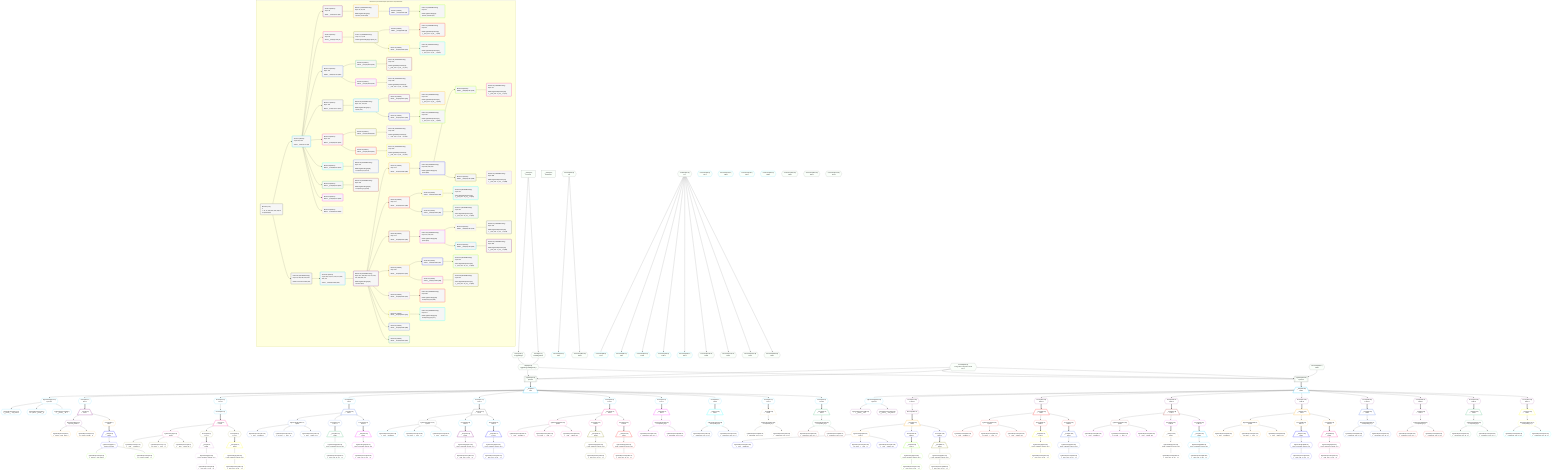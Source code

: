 %%{init: {'themeVariables': { 'fontSize': '12px'}}}%%
graph TD
    classDef path fill:#eee,stroke:#000,color:#000
    classDef plan fill:#fff,stroke-width:1px,color:#000
    classDef itemplan fill:#fff,stroke-width:2px,color:#000
    classDef unbatchedplan fill:#dff,stroke-width:1px,color:#000
    classDef sideeffectplan fill:#fcc,stroke-width:2px,color:#000
    classDef bucket fill:#f6f6f6,color:#000,stroke-width:2px,text-align:left


    %% plan dependencies
    PgSelect10[["PgSelect[10∈0]<br />ᐸpersonᐳ"]]:::plan
    Object13{{"Object[13∈0]<br />ᐸ{pgSettings,withPgClient}ᐳ"}}:::plan
    Constant646{{"Constant[646∈0]<br />ᐸ'Large bet on myself in round one.'ᐳ"}}:::plan
    Object13 & Constant646 & Constant646 --> PgSelect10
    Access11{{"Access[11∈0]<br />ᐸ2.pgSettingsᐳ"}}:::plan
    Access12{{"Access[12∈0]<br />ᐸ2.withPgClientᐳ"}}:::plan
    Access11 & Access12 --> Object13
    __Value2["__Value[2∈0]<br />ᐸcontextᐳ"]:::plan
    __Value2 --> Access11
    __Value2 --> Access12
    __Value4["__Value[4∈0]<br />ᐸrootValueᐳ"]:::plan
    Connection334{{"Connection[334∈0]<br />ᐸ330ᐳ"}}:::plan
    Constant642{{"Constant[642∈0]<br />ᐸ1ᐳ"}}:::plan
    Constant643{{"Constant[643∈0]<br />ᐸ2ᐳ"}}:::plan
    __Item14[/"__Item[14∈1]<br />ᐸ10ᐳ"\]:::itemplan
    PgSelect10 ==> __Item14
    PgSelectSingle15{{"PgSelectSingle[15∈1]<br />ᐸpersonᐳ"}}:::plan
    __Item14 --> PgSelectSingle15
    PgClassExpression16{{"PgClassExpression[16∈1]<br />ᐸ__person__...full_name”ᐳ"}}:::plan
    PgSelectSingle15 --> PgClassExpression16
    PgClassExpression18{{"PgClassExpression[18∈1]<br />ᐸ”c”.”perso..._person__)ᐳ"}}:::plan
    PgSelectSingle15 --> PgClassExpression18
    Connection48{{"Connection[48∈1]<br />ᐸ44ᐳ"}}:::plan
    Constant642 --> Connection48
    PgClassExpression55{{"PgClassExpression[55∈1]<br />ᐸ__person__.”id”ᐳ"}}:::plan
    PgSelectSingle15 --> PgClassExpression55
    Connection69{{"Connection[69∈1]<br />ᐸ65ᐳ"}}:::plan
    Constant643 --> Connection69
    Connection89{{"Connection[89∈1]<br />ᐸ85ᐳ"}}:::plan
    Constant642 --> Connection89
    Connection133{{"Connection[133∈1]<br />ᐸ129ᐳ"}}:::plan
    Constant642 --> Connection133
    Connection190{{"Connection[190∈1]<br />ᐸ186ᐳ"}}:::plan
    Constant642 --> Connection190
    Connection241{{"Connection[241∈1]<br />ᐸ237ᐳ"}}:::plan
    Constant642 --> Connection241
    Access607{{"Access[607∈1]<br />ᐸ14.1ᐳ"}}:::plan
    __Item14 --> Access607
    Access610{{"Access[610∈1]<br />ᐸ14.3ᐳ"}}:::plan
    __Item14 --> Access610
    Reverse611{{"Reverse[611∈1]"}}:::plan
    Access610 --> Reverse611
    Access614{{"Access[614∈1]<br />ᐸ14.4ᐳ"}}:::plan
    __Item14 --> Access614
    Access617{{"Access[617∈1]<br />ᐸ14.5ᐳ"}}:::plan
    __Item14 --> Access617
    Access620{{"Access[620∈1]<br />ᐸ14.6ᐳ"}}:::plan
    __Item14 --> Access620
    Access621{{"Access[621∈1]<br />ᐸ14.7ᐳ"}}:::plan
    __Item14 --> Access621
    Access622{{"Access[622∈1]<br />ᐸ14.8ᐳ"}}:::plan
    __Item14 --> Access622
    Access623{{"Access[623∈1]<br />ᐸ14.9ᐳ"}}:::plan
    __Item14 --> Access623
    Access624{{"Access[624∈1]<br />ᐸ14.10ᐳ"}}:::plan
    __Item14 --> Access624
    Connection30{{"Connection[30∈1]<br />ᐸ26ᐳ"}}:::plan
    Connection170{{"Connection[170∈1]<br />ᐸ166ᐳ"}}:::plan
    Connection271{{"Connection[271∈1]<br />ᐸ267ᐳ"}}:::plan
    Connection290{{"Connection[290∈1]<br />ᐸ286ᐳ"}}:::plan
    __Item32[/"__Item[32∈2]<br />ᐸ607ᐳ"\]:::itemplan
    Access607 ==> __Item32
    PgSelectSingle33{{"PgSelectSingle[33∈2]<br />ᐸperson_friendsᐳ"}}:::plan
    __Item32 --> PgSelectSingle33
    PgClassExpression34{{"PgClassExpression[34∈3]<br />ᐸ__person_f...full_name”ᐳ"}}:::plan
    PgSelectSingle33 --> PgClassExpression34
    PgClassExpression36{{"PgClassExpression[36∈3]<br />ᐸ”c”.”perso...friends__)ᐳ"}}:::plan
    PgSelectSingle33 --> PgClassExpression36
    Access606{{"Access[606∈3]<br />ᐸ32.1ᐳ"}}:::plan
    __Item32 --> Access606
    __Item50[/"__Item[50∈4]<br />ᐸ606ᐳ"\]:::itemplan
    Access606 ==> __Item50
    PgSelectSingle51{{"PgSelectSingle[51∈4]<br />ᐸperson_friendsᐳ"}}:::plan
    __Item50 --> PgSelectSingle51
    PgClassExpression52{{"PgClassExpression[52∈5]<br />ᐸ__person_f...full_name”ᐳ"}}:::plan
    PgSelectSingle51 --> PgClassExpression52
    PgClassExpression54{{"PgClassExpression[54∈5]<br />ᐸ”c”.”perso...friends__)ᐳ"}}:::plan
    PgSelectSingle51 --> PgClassExpression54
    __Item71[/"__Item[71∈6]<br />ᐸ611ᐳ"\]:::itemplan
    Reverse611 ==> __Item71
    PgSelectSingle72{{"PgSelectSingle[72∈6]<br />ᐸpostᐳ"}}:::plan
    __Item71 --> PgSelectSingle72
    PgClassExpression73{{"PgClassExpression[73∈7]<br />ᐸ__post__.”headline”ᐳ"}}:::plan
    PgSelectSingle72 --> PgClassExpression73
    PgClassExpression77{{"PgClassExpression[77∈7]<br />ᐸ”a”.”post_...(__post__)ᐳ"}}:::plan
    PgSelectSingle72 --> PgClassExpression77
    PgClassExpression78{{"PgClassExpression[78∈7]<br />ᐸ__post__.”author_id”ᐳ"}}:::plan
    PgSelectSingle72 --> PgClassExpression78
    Access608{{"Access[608∈7]<br />ᐸ71.1ᐳ"}}:::plan
    __Item71 --> Access608
    Access609{{"Access[609∈7]<br />ᐸ71.2ᐳ"}}:::plan
    __Item71 --> Access609
    __Item91[/"__Item[91∈8]<br />ᐸ608ᐳ"\]:::itemplan
    Access608 ==> __Item91
    PgSelectSingle92{{"PgSelectSingle[92∈8]<br />ᐸpost_computed_interval_setᐳ"}}:::plan
    __Item91 --> PgSelectSingle92
    PgClassExpression93{{"PgClassExpression[93∈8]<br />ᐸ__post_com...al_set__.vᐳ"}}:::plan
    PgSelectSingle92 --> PgClassExpression93
    __Item102[/"__Item[102∈10]<br />ᐸ609ᐳ"\]:::itemplan
    Access609 ==> __Item102
    PgSelectSingle103{{"PgSelectSingle[103∈10]<br />ᐸpost_computed_interval_setᐳ"}}:::plan
    __Item102 --> PgSelectSingle103
    PgClassExpression104{{"PgClassExpression[104∈10]<br />ᐸ__post_com...al_set__.vᐳ"}}:::plan
    PgSelectSingle103 --> PgClassExpression104
    __Item115[/"__Item[115∈12]<br />ᐸ614ᐳ"\]:::itemplan
    Access614 ==> __Item115
    PgSelectSingle116{{"PgSelectSingle[116∈12]<br />ᐸpostᐳ"}}:::plan
    __Item115 --> PgSelectSingle116
    PgClassExpression117{{"PgClassExpression[117∈12]<br />ᐸ__post__.”headline”ᐳ"}}:::plan
    PgSelectSingle116 --> PgClassExpression117
    PgClassExpression121{{"PgClassExpression[121∈12]<br />ᐸ”a”.”post_...(__post__)ᐳ"}}:::plan
    PgSelectSingle116 --> PgClassExpression121
    PgClassExpression122{{"PgClassExpression[122∈12]<br />ᐸ__post__.”author_id”ᐳ"}}:::plan
    PgSelectSingle116 --> PgClassExpression122
    Access612{{"Access[612∈12]<br />ᐸ115.1ᐳ"}}:::plan
    __Item115 --> Access612
    Access613{{"Access[613∈12]<br />ᐸ115.2ᐳ"}}:::plan
    __Item115 --> Access613
    __Item135[/"__Item[135∈13]<br />ᐸ612ᐳ"\]:::itemplan
    Access612 ==> __Item135
    PgSelectSingle136{{"PgSelectSingle[136∈13]<br />ᐸpost_computed_interval_setᐳ"}}:::plan
    __Item135 --> PgSelectSingle136
    PgClassExpression137{{"PgClassExpression[137∈13]<br />ᐸ__post_com...al_set__.vᐳ"}}:::plan
    PgSelectSingle136 --> PgClassExpression137
    __Item146[/"__Item[146∈15]<br />ᐸ613ᐳ"\]:::itemplan
    Access613 ==> __Item146
    PgSelectSingle147{{"PgSelectSingle[147∈15]<br />ᐸpost_computed_interval_setᐳ"}}:::plan
    __Item146 --> PgSelectSingle147
    PgClassExpression148{{"PgClassExpression[148∈15]<br />ᐸ__post_com...al_set__.vᐳ"}}:::plan
    PgSelectSingle147 --> PgClassExpression148
    __Item172[/"__Item[172∈17]<br />ᐸ617ᐳ"\]:::itemplan
    Access617 ==> __Item172
    PgSelectSingle173{{"PgSelectSingle[173∈17]<br />ᐸpostᐳ"}}:::plan
    __Item172 --> PgSelectSingle173
    PgClassExpression174{{"PgClassExpression[174∈18]<br />ᐸ__post__.”headline”ᐳ"}}:::plan
    PgSelectSingle173 --> PgClassExpression174
    PgClassExpression178{{"PgClassExpression[178∈18]<br />ᐸ”a”.”post_...(__post__)ᐳ"}}:::plan
    PgSelectSingle173 --> PgClassExpression178
    PgClassExpression179{{"PgClassExpression[179∈18]<br />ᐸ__post__.”author_id”ᐳ"}}:::plan
    PgSelectSingle173 --> PgClassExpression179
    Access615{{"Access[615∈18]<br />ᐸ172.1ᐳ"}}:::plan
    __Item172 --> Access615
    Access616{{"Access[616∈18]<br />ᐸ172.2ᐳ"}}:::plan
    __Item172 --> Access616
    __Item192[/"__Item[192∈19]<br />ᐸ615ᐳ"\]:::itemplan
    Access615 ==> __Item192
    PgSelectSingle193{{"PgSelectSingle[193∈19]<br />ᐸpost_computed_interval_setᐳ"}}:::plan
    __Item192 --> PgSelectSingle193
    PgClassExpression194{{"PgClassExpression[194∈19]<br />ᐸ__post_com...al_set__.vᐳ"}}:::plan
    PgSelectSingle193 --> PgClassExpression194
    __Item203[/"__Item[203∈21]<br />ᐸ616ᐳ"\]:::itemplan
    Access616 ==> __Item203
    PgSelectSingle204{{"PgSelectSingle[204∈21]<br />ᐸpost_computed_interval_setᐳ"}}:::plan
    __Item203 --> PgSelectSingle204
    PgClassExpression205{{"PgClassExpression[205∈21]<br />ᐸ__post_com...al_set__.vᐳ"}}:::plan
    PgSelectSingle204 --> PgClassExpression205
    __Item223[/"__Item[223∈23]<br />ᐸ620ᐳ"\]:::itemplan
    Access620 ==> __Item223
    PgSelectSingle224{{"PgSelectSingle[224∈23]<br />ᐸpostᐳ"}}:::plan
    __Item223 --> PgSelectSingle224
    PgClassExpression225{{"PgClassExpression[225∈23]<br />ᐸ__post__.”headline”ᐳ"}}:::plan
    PgSelectSingle224 --> PgClassExpression225
    PgClassExpression229{{"PgClassExpression[229∈23]<br />ᐸ”a”.”post_...(__post__)ᐳ"}}:::plan
    PgSelectSingle224 --> PgClassExpression229
    PgClassExpression230{{"PgClassExpression[230∈23]<br />ᐸ__post__.”author_id”ᐳ"}}:::plan
    PgSelectSingle224 --> PgClassExpression230
    Access618{{"Access[618∈23]<br />ᐸ223.1ᐳ"}}:::plan
    __Item223 --> Access618
    Access619{{"Access[619∈23]<br />ᐸ223.2ᐳ"}}:::plan
    __Item223 --> Access619
    __Item243[/"__Item[243∈24]<br />ᐸ618ᐳ"\]:::itemplan
    Access618 ==> __Item243
    PgSelectSingle244{{"PgSelectSingle[244∈24]<br />ᐸpost_computed_interval_setᐳ"}}:::plan
    __Item243 --> PgSelectSingle244
    PgClassExpression245{{"PgClassExpression[245∈24]<br />ᐸ__post_com...al_set__.vᐳ"}}:::plan
    PgSelectSingle244 --> PgClassExpression245
    __Item254[/"__Item[254∈26]<br />ᐸ619ᐳ"\]:::itemplan
    Access619 ==> __Item254
    PgSelectSingle255{{"PgSelectSingle[255∈26]<br />ᐸpost_computed_interval_setᐳ"}}:::plan
    __Item254 --> PgSelectSingle255
    PgClassExpression256{{"PgClassExpression[256∈26]<br />ᐸ__post_com...al_set__.vᐳ"}}:::plan
    PgSelectSingle255 --> PgClassExpression256
    __Item273[/"__Item[273∈28]<br />ᐸ622ᐳ"\]:::itemplan
    Access622 ==> __Item273
    PgSelectSingle274{{"PgSelectSingle[274∈28]<br />ᐸcompound_keyᐳ"}}:::plan
    __Item273 --> PgSelectSingle274
    PgClassExpression275{{"PgClassExpression[275∈29]<br />ᐸ__compound...rson_id_1”ᐳ"}}:::plan
    PgSelectSingle274 --> PgClassExpression275
    PgClassExpression276{{"PgClassExpression[276∈29]<br />ᐸ__compound...rson_id_2”ᐳ"}}:::plan
    PgSelectSingle274 --> PgClassExpression276
    __Item292[/"__Item[292∈30]<br />ᐸ624ᐳ"\]:::itemplan
    Access624 ==> __Item292
    PgSelectSingle293{{"PgSelectSingle[293∈30]<br />ᐸcompound_keyᐳ"}}:::plan
    __Item292 --> PgSelectSingle293
    PgClassExpression294{{"PgClassExpression[294∈31]<br />ᐸ__compound...rson_id_1”ᐳ"}}:::plan
    PgSelectSingle293 --> PgClassExpression294
    PgClassExpression295{{"PgClassExpression[295∈31]<br />ᐸ__compound...rson_id_2”ᐳ"}}:::plan
    PgSelectSingle293 --> PgClassExpression295
    __Item305[/"__Item[305∈32]<br />ᐸ621ᐳ"\]:::itemplan
    Access621 ==> __Item305
    PgSelectSingle306{{"PgSelectSingle[306∈32]<br />ᐸcompound_keyᐳ"}}:::plan
    __Item305 --> PgSelectSingle306
    PgClassExpression307{{"PgClassExpression[307∈32]<br />ᐸ__compound...rson_id_1”ᐳ"}}:::plan
    PgSelectSingle306 --> PgClassExpression307
    PgClassExpression308{{"PgClassExpression[308∈32]<br />ᐸ__compound...rson_id_2”ᐳ"}}:::plan
    PgSelectSingle306 --> PgClassExpression308
    __Item318[/"__Item[318∈33]<br />ᐸ623ᐳ"\]:::itemplan
    Access623 ==> __Item318
    PgSelectSingle319{{"PgSelectSingle[319∈33]<br />ᐸcompound_keyᐳ"}}:::plan
    __Item318 --> PgSelectSingle319
    PgClassExpression320{{"PgClassExpression[320∈33]<br />ᐸ__compound...rson_id_1”ᐳ"}}:::plan
    PgSelectSingle319 --> PgClassExpression320
    PgClassExpression321{{"PgClassExpression[321∈33]<br />ᐸ__compound...rson_id_2”ᐳ"}}:::plan
    PgSelectSingle319 --> PgClassExpression321
    PgSelect335[["PgSelect[335∈34]<br />ᐸpersonᐳ"]]:::plan
    Object13 & Connection334 & Constant646 & Constant646 --> PgSelect335
    Connection353{{"Connection[353∈34]<br />ᐸ349ᐳ"}}:::plan
    Constant643 --> Connection353
    Connection373{{"Connection[373∈34]<br />ᐸ369ᐳ"}}:::plan
    Constant642 --> Connection373
    Connection417{{"Connection[417∈34]<br />ᐸ413ᐳ"}}:::plan
    Constant642 --> Connection417
    Connection474{{"Connection[474∈34]<br />ᐸ470ᐳ"}}:::plan
    Constant642 --> Connection474
    Connection525{{"Connection[525∈34]<br />ᐸ521ᐳ"}}:::plan
    Constant642 --> Connection525
    Connection454{{"Connection[454∈34]<br />ᐸ450ᐳ"}}:::plan
    Connection555{{"Connection[555∈34]<br />ᐸ551ᐳ"}}:::plan
    Connection574{{"Connection[574∈34]<br />ᐸ570ᐳ"}}:::plan
    __Item336[/"__Item[336∈35]<br />ᐸ335ᐳ"\]:::itemplan
    PgSelect335 ==> __Item336
    PgSelectSingle337{{"PgSelectSingle[337∈35]<br />ᐸpersonᐳ"}}:::plan
    __Item336 --> PgSelectSingle337
    PgClassExpression338{{"PgClassExpression[338∈36]<br />ᐸ__person__.”id”ᐳ"}}:::plan
    PgSelectSingle337 --> PgClassExpression338
    PgClassExpression339{{"PgClassExpression[339∈36]<br />ᐸ__person__...full_name”ᐳ"}}:::plan
    PgSelectSingle337 --> PgClassExpression339
    Access627{{"Access[627∈36]<br />ᐸ336.0ᐳ"}}:::plan
    __Item336 --> Access627
    Reverse628{{"Reverse[628∈36]"}}:::plan
    Access627 --> Reverse628
    Access631{{"Access[631∈36]<br />ᐸ336.1ᐳ"}}:::plan
    __Item336 --> Access631
    Access634{{"Access[634∈36]<br />ᐸ336.2ᐳ"}}:::plan
    __Item336 --> Access634
    Access637{{"Access[637∈36]<br />ᐸ336.3ᐳ"}}:::plan
    __Item336 --> Access637
    Access638{{"Access[638∈36]<br />ᐸ336.4ᐳ"}}:::plan
    __Item336 --> Access638
    Access639{{"Access[639∈36]<br />ᐸ336.5ᐳ"}}:::plan
    __Item336 --> Access639
    Access640{{"Access[640∈36]<br />ᐸ336.6ᐳ"}}:::plan
    __Item336 --> Access640
    Access641{{"Access[641∈36]<br />ᐸ336.7ᐳ"}}:::plan
    __Item336 --> Access641
    __Item355[/"__Item[355∈37]<br />ᐸ628ᐳ"\]:::itemplan
    Reverse628 ==> __Item355
    PgSelectSingle356{{"PgSelectSingle[356∈37]<br />ᐸpostᐳ"}}:::plan
    __Item355 --> PgSelectSingle356
    PgClassExpression357{{"PgClassExpression[357∈38]<br />ᐸ__post__.”headline”ᐳ"}}:::plan
    PgSelectSingle356 --> PgClassExpression357
    PgClassExpression361{{"PgClassExpression[361∈38]<br />ᐸ”a”.”post_...(__post__)ᐳ"}}:::plan
    PgSelectSingle356 --> PgClassExpression361
    PgClassExpression362{{"PgClassExpression[362∈38]<br />ᐸ__post__.”author_id”ᐳ"}}:::plan
    PgSelectSingle356 --> PgClassExpression362
    Access625{{"Access[625∈38]<br />ᐸ355.1ᐳ"}}:::plan
    __Item355 --> Access625
    Access626{{"Access[626∈38]<br />ᐸ355.2ᐳ"}}:::plan
    __Item355 --> Access626
    __Item375[/"__Item[375∈39]<br />ᐸ625ᐳ"\]:::itemplan
    Access625 ==> __Item375
    PgSelectSingle376{{"PgSelectSingle[376∈39]<br />ᐸpost_computed_interval_setᐳ"}}:::plan
    __Item375 --> PgSelectSingle376
    PgClassExpression377{{"PgClassExpression[377∈39]<br />ᐸ__post_com...al_set__.vᐳ"}}:::plan
    PgSelectSingle376 --> PgClassExpression377
    __Item386[/"__Item[386∈41]<br />ᐸ626ᐳ"\]:::itemplan
    Access626 ==> __Item386
    PgSelectSingle387{{"PgSelectSingle[387∈41]<br />ᐸpost_computed_interval_setᐳ"}}:::plan
    __Item386 --> PgSelectSingle387
    PgClassExpression388{{"PgClassExpression[388∈41]<br />ᐸ__post_com...al_set__.vᐳ"}}:::plan
    PgSelectSingle387 --> PgClassExpression388
    __Item399[/"__Item[399∈43]<br />ᐸ631ᐳ"\]:::itemplan
    Access631 ==> __Item399
    PgSelectSingle400{{"PgSelectSingle[400∈43]<br />ᐸpostᐳ"}}:::plan
    __Item399 --> PgSelectSingle400
    PgClassExpression401{{"PgClassExpression[401∈43]<br />ᐸ__post__.”headline”ᐳ"}}:::plan
    PgSelectSingle400 --> PgClassExpression401
    PgClassExpression405{{"PgClassExpression[405∈43]<br />ᐸ”a”.”post_...(__post__)ᐳ"}}:::plan
    PgSelectSingle400 --> PgClassExpression405
    PgClassExpression406{{"PgClassExpression[406∈43]<br />ᐸ__post__.”author_id”ᐳ"}}:::plan
    PgSelectSingle400 --> PgClassExpression406
    Access629{{"Access[629∈43]<br />ᐸ399.1ᐳ"}}:::plan
    __Item399 --> Access629
    Access630{{"Access[630∈43]<br />ᐸ399.2ᐳ"}}:::plan
    __Item399 --> Access630
    __Item419[/"__Item[419∈44]<br />ᐸ629ᐳ"\]:::itemplan
    Access629 ==> __Item419
    PgSelectSingle420{{"PgSelectSingle[420∈44]<br />ᐸpost_computed_interval_setᐳ"}}:::plan
    __Item419 --> PgSelectSingle420
    PgClassExpression421{{"PgClassExpression[421∈44]<br />ᐸ__post_com...al_set__.vᐳ"}}:::plan
    PgSelectSingle420 --> PgClassExpression421
    __Item430[/"__Item[430∈46]<br />ᐸ630ᐳ"\]:::itemplan
    Access630 ==> __Item430
    PgSelectSingle431{{"PgSelectSingle[431∈46]<br />ᐸpost_computed_interval_setᐳ"}}:::plan
    __Item430 --> PgSelectSingle431
    PgClassExpression432{{"PgClassExpression[432∈46]<br />ᐸ__post_com...al_set__.vᐳ"}}:::plan
    PgSelectSingle431 --> PgClassExpression432
    __Item456[/"__Item[456∈48]<br />ᐸ634ᐳ"\]:::itemplan
    Access634 ==> __Item456
    PgSelectSingle457{{"PgSelectSingle[457∈48]<br />ᐸpostᐳ"}}:::plan
    __Item456 --> PgSelectSingle457
    PgClassExpression458{{"PgClassExpression[458∈49]<br />ᐸ__post__.”headline”ᐳ"}}:::plan
    PgSelectSingle457 --> PgClassExpression458
    PgClassExpression462{{"PgClassExpression[462∈49]<br />ᐸ”a”.”post_...(__post__)ᐳ"}}:::plan
    PgSelectSingle457 --> PgClassExpression462
    PgClassExpression463{{"PgClassExpression[463∈49]<br />ᐸ__post__.”author_id”ᐳ"}}:::plan
    PgSelectSingle457 --> PgClassExpression463
    Access632{{"Access[632∈49]<br />ᐸ456.1ᐳ"}}:::plan
    __Item456 --> Access632
    Access633{{"Access[633∈49]<br />ᐸ456.2ᐳ"}}:::plan
    __Item456 --> Access633
    __Item476[/"__Item[476∈50]<br />ᐸ632ᐳ"\]:::itemplan
    Access632 ==> __Item476
    PgSelectSingle477{{"PgSelectSingle[477∈50]<br />ᐸpost_computed_interval_setᐳ"}}:::plan
    __Item476 --> PgSelectSingle477
    PgClassExpression478{{"PgClassExpression[478∈50]<br />ᐸ__post_com...al_set__.vᐳ"}}:::plan
    PgSelectSingle477 --> PgClassExpression478
    __Item487[/"__Item[487∈52]<br />ᐸ633ᐳ"\]:::itemplan
    Access633 ==> __Item487
    PgSelectSingle488{{"PgSelectSingle[488∈52]<br />ᐸpost_computed_interval_setᐳ"}}:::plan
    __Item487 --> PgSelectSingle488
    PgClassExpression489{{"PgClassExpression[489∈52]<br />ᐸ__post_com...al_set__.vᐳ"}}:::plan
    PgSelectSingle488 --> PgClassExpression489
    __Item507[/"__Item[507∈54]<br />ᐸ637ᐳ"\]:::itemplan
    Access637 ==> __Item507
    PgSelectSingle508{{"PgSelectSingle[508∈54]<br />ᐸpostᐳ"}}:::plan
    __Item507 --> PgSelectSingle508
    PgClassExpression509{{"PgClassExpression[509∈54]<br />ᐸ__post__.”headline”ᐳ"}}:::plan
    PgSelectSingle508 --> PgClassExpression509
    PgClassExpression513{{"PgClassExpression[513∈54]<br />ᐸ”a”.”post_...(__post__)ᐳ"}}:::plan
    PgSelectSingle508 --> PgClassExpression513
    PgClassExpression514{{"PgClassExpression[514∈54]<br />ᐸ__post__.”author_id”ᐳ"}}:::plan
    PgSelectSingle508 --> PgClassExpression514
    Access635{{"Access[635∈54]<br />ᐸ507.1ᐳ"}}:::plan
    __Item507 --> Access635
    Access636{{"Access[636∈54]<br />ᐸ507.2ᐳ"}}:::plan
    __Item507 --> Access636
    __Item527[/"__Item[527∈55]<br />ᐸ635ᐳ"\]:::itemplan
    Access635 ==> __Item527
    PgSelectSingle528{{"PgSelectSingle[528∈55]<br />ᐸpost_computed_interval_setᐳ"}}:::plan
    __Item527 --> PgSelectSingle528
    PgClassExpression529{{"PgClassExpression[529∈55]<br />ᐸ__post_com...al_set__.vᐳ"}}:::plan
    PgSelectSingle528 --> PgClassExpression529
    __Item538[/"__Item[538∈57]<br />ᐸ636ᐳ"\]:::itemplan
    Access636 ==> __Item538
    PgSelectSingle539{{"PgSelectSingle[539∈57]<br />ᐸpost_computed_interval_setᐳ"}}:::plan
    __Item538 --> PgSelectSingle539
    PgClassExpression540{{"PgClassExpression[540∈57]<br />ᐸ__post_com...al_set__.vᐳ"}}:::plan
    PgSelectSingle539 --> PgClassExpression540
    __Item557[/"__Item[557∈59]<br />ᐸ639ᐳ"\]:::itemplan
    Access639 ==> __Item557
    PgSelectSingle558{{"PgSelectSingle[558∈59]<br />ᐸcompound_keyᐳ"}}:::plan
    __Item557 --> PgSelectSingle558
    PgClassExpression559{{"PgClassExpression[559∈60]<br />ᐸ__compound...rson_id_1”ᐳ"}}:::plan
    PgSelectSingle558 --> PgClassExpression559
    PgClassExpression560{{"PgClassExpression[560∈60]<br />ᐸ__compound...rson_id_2”ᐳ"}}:::plan
    PgSelectSingle558 --> PgClassExpression560
    __Item576[/"__Item[576∈61]<br />ᐸ641ᐳ"\]:::itemplan
    Access641 ==> __Item576
    PgSelectSingle577{{"PgSelectSingle[577∈61]<br />ᐸcompound_keyᐳ"}}:::plan
    __Item576 --> PgSelectSingle577
    PgClassExpression578{{"PgClassExpression[578∈62]<br />ᐸ__compound...rson_id_1”ᐳ"}}:::plan
    PgSelectSingle577 --> PgClassExpression578
    PgClassExpression579{{"PgClassExpression[579∈62]<br />ᐸ__compound...rson_id_2”ᐳ"}}:::plan
    PgSelectSingle577 --> PgClassExpression579
    __Item589[/"__Item[589∈63]<br />ᐸ638ᐳ"\]:::itemplan
    Access638 ==> __Item589
    PgSelectSingle590{{"PgSelectSingle[590∈63]<br />ᐸcompound_keyᐳ"}}:::plan
    __Item589 --> PgSelectSingle590
    PgClassExpression591{{"PgClassExpression[591∈63]<br />ᐸ__compound...rson_id_1”ᐳ"}}:::plan
    PgSelectSingle590 --> PgClassExpression591
    PgClassExpression592{{"PgClassExpression[592∈63]<br />ᐸ__compound...rson_id_2”ᐳ"}}:::plan
    PgSelectSingle590 --> PgClassExpression592
    __Item602[/"__Item[602∈64]<br />ᐸ640ᐳ"\]:::itemplan
    Access640 ==> __Item602
    PgSelectSingle603{{"PgSelectSingle[603∈64]<br />ᐸcompound_keyᐳ"}}:::plan
    __Item602 --> PgSelectSingle603
    PgClassExpression604{{"PgClassExpression[604∈64]<br />ᐸ__compound...rson_id_1”ᐳ"}}:::plan
    PgSelectSingle603 --> PgClassExpression604
    PgClassExpression605{{"PgClassExpression[605∈64]<br />ᐸ__compound...rson_id_2”ᐳ"}}:::plan
    PgSelectSingle603 --> PgClassExpression605

    %% define steps

    subgraph "Buckets for queries/v4/simple-procedure-computed-fields"
    Bucket0("Bucket 0 (root)<br />1: <br />ᐳ: 11, 12, 334, 642, 643, 646, 13<br />2: PgSelect[10]"):::bucket
    classDef bucket0 stroke:#696969
    class Bucket0,__Value2,__Value4,PgSelect10,Access11,Access12,Object13,Connection334,Constant642,Constant643,Constant646 bucket0
    Bucket1("Bucket 1 (listItem)<br />Deps: 642, 643<br /><br />ROOT __Item{1}ᐸ10ᐳ[14]"):::bucket
    classDef bucket1 stroke:#00bfff
    class Bucket1,__Item14,PgSelectSingle15,PgClassExpression16,PgClassExpression18,Connection30,Connection48,PgClassExpression55,Connection69,Connection89,Connection133,Connection170,Connection190,Connection241,Connection271,Connection290,Access607,Access610,Reverse611,Access614,Access617,Access620,Access621,Access622,Access623,Access624 bucket1
    Bucket2("Bucket 2 (listItem)<br />Deps: 48<br /><br />ROOT __Item{2}ᐸ607ᐳ[32]"):::bucket
    classDef bucket2 stroke:#7f007f
    class Bucket2,__Item32,PgSelectSingle33 bucket2
    Bucket3("Bucket 3 (nullableBoundary)<br />Deps: 33, 32, 48<br /><br />ROOT PgSelectSingle{2}ᐸperson_friendsᐳ[33]"):::bucket
    classDef bucket3 stroke:#ffa500
    class Bucket3,PgClassExpression34,PgClassExpression36,Access606 bucket3
    Bucket4("Bucket 4 (listItem)<br />ROOT __Item{4}ᐸ606ᐳ[50]"):::bucket
    classDef bucket4 stroke:#0000ff
    class Bucket4,__Item50,PgSelectSingle51 bucket4
    Bucket5("Bucket 5 (nullableBoundary)<br />Deps: 51<br /><br />ROOT PgSelectSingle{4}ᐸperson_friendsᐳ[51]"):::bucket
    classDef bucket5 stroke:#7fff00
    class Bucket5,PgClassExpression52,PgClassExpression54 bucket5
    Bucket6("Bucket 6 (listItem)<br />Deps: 89<br /><br />ROOT __Item{6}ᐸ611ᐳ[71]"):::bucket
    classDef bucket6 stroke:#ff1493
    class Bucket6,__Item71,PgSelectSingle72 bucket6
    Bucket7("Bucket 7 (nullableBoundary)<br />Deps: 72, 71, 89<br /><br />ROOT PgSelectSingle{6}ᐸpostᐳ[72]"):::bucket
    classDef bucket7 stroke:#808000
    class Bucket7,PgClassExpression73,PgClassExpression77,PgClassExpression78,Access608,Access609 bucket7
    Bucket8("Bucket 8 (listItem)<br />ROOT __Item{8}ᐸ608ᐳ[91]"):::bucket
    classDef bucket8 stroke:#dda0dd
    class Bucket8,__Item91,PgSelectSingle92,PgClassExpression93 bucket8
    Bucket9("Bucket 9 (nullableBoundary)<br />Deps: 93<br /><br />ROOT PgClassExpression{8}ᐸ__post_com...al_set__.vᐳ[93]"):::bucket
    classDef bucket9 stroke:#ff0000
    class Bucket9 bucket9
    Bucket10("Bucket 10 (listItem)<br />ROOT __Item{10}ᐸ609ᐳ[102]"):::bucket
    classDef bucket10 stroke:#ffff00
    class Bucket10,__Item102,PgSelectSingle103,PgClassExpression104 bucket10
    Bucket11("Bucket 11 (nullableBoundary)<br />Deps: 104<br /><br />ROOT PgClassExpression{10}ᐸ__post_com...al_set__.vᐳ[104]"):::bucket
    classDef bucket11 stroke:#00ffff
    class Bucket11 bucket11
    Bucket12("Bucket 12 (listItem)<br />Deps: 133<br /><br />ROOT __Item{12}ᐸ614ᐳ[115]"):::bucket
    classDef bucket12 stroke:#4169e1
    class Bucket12,__Item115,PgSelectSingle116,PgClassExpression117,PgClassExpression121,PgClassExpression122,Access612,Access613 bucket12
    Bucket13("Bucket 13 (listItem)<br />ROOT __Item{13}ᐸ612ᐳ[135]"):::bucket
    classDef bucket13 stroke:#3cb371
    class Bucket13,__Item135,PgSelectSingle136,PgClassExpression137 bucket13
    Bucket14("Bucket 14 (nullableBoundary)<br />Deps: 137<br /><br />ROOT PgClassExpression{13}ᐸ__post_com...al_set__.vᐳ[137]"):::bucket
    classDef bucket14 stroke:#a52a2a
    class Bucket14 bucket14
    Bucket15("Bucket 15 (listItem)<br />ROOT __Item{15}ᐸ613ᐳ[146]"):::bucket
    classDef bucket15 stroke:#ff00ff
    class Bucket15,__Item146,PgSelectSingle147,PgClassExpression148 bucket15
    Bucket16("Bucket 16 (nullableBoundary)<br />Deps: 148<br /><br />ROOT PgClassExpression{15}ᐸ__post_com...al_set__.vᐳ[148]"):::bucket
    classDef bucket16 stroke:#f5deb3
    class Bucket16 bucket16
    Bucket17("Bucket 17 (listItem)<br />Deps: 190<br /><br />ROOT __Item{17}ᐸ617ᐳ[172]"):::bucket
    classDef bucket17 stroke:#696969
    class Bucket17,__Item172,PgSelectSingle173 bucket17
    Bucket18("Bucket 18 (nullableBoundary)<br />Deps: 173, 172, 190<br /><br />ROOT PgSelectSingle{17}ᐸpostᐳ[173]"):::bucket
    classDef bucket18 stroke:#00bfff
    class Bucket18,PgClassExpression174,PgClassExpression178,PgClassExpression179,Access615,Access616 bucket18
    Bucket19("Bucket 19 (listItem)<br />ROOT __Item{19}ᐸ615ᐳ[192]"):::bucket
    classDef bucket19 stroke:#7f007f
    class Bucket19,__Item192,PgSelectSingle193,PgClassExpression194 bucket19
    Bucket20("Bucket 20 (nullableBoundary)<br />Deps: 194<br /><br />ROOT PgClassExpression{19}ᐸ__post_com...al_set__.vᐳ[194]"):::bucket
    classDef bucket20 stroke:#ffa500
    class Bucket20 bucket20
    Bucket21("Bucket 21 (listItem)<br />ROOT __Item{21}ᐸ616ᐳ[203]"):::bucket
    classDef bucket21 stroke:#0000ff
    class Bucket21,__Item203,PgSelectSingle204,PgClassExpression205 bucket21
    Bucket22("Bucket 22 (nullableBoundary)<br />Deps: 205<br /><br />ROOT PgClassExpression{21}ᐸ__post_com...al_set__.vᐳ[205]"):::bucket
    classDef bucket22 stroke:#7fff00
    class Bucket22 bucket22
    Bucket23("Bucket 23 (listItem)<br />Deps: 241<br /><br />ROOT __Item{23}ᐸ620ᐳ[223]"):::bucket
    classDef bucket23 stroke:#ff1493
    class Bucket23,__Item223,PgSelectSingle224,PgClassExpression225,PgClassExpression229,PgClassExpression230,Access618,Access619 bucket23
    Bucket24("Bucket 24 (listItem)<br />ROOT __Item{24}ᐸ618ᐳ[243]"):::bucket
    classDef bucket24 stroke:#808000
    class Bucket24,__Item243,PgSelectSingle244,PgClassExpression245 bucket24
    Bucket25("Bucket 25 (nullableBoundary)<br />Deps: 245<br /><br />ROOT PgClassExpression{24}ᐸ__post_com...al_set__.vᐳ[245]"):::bucket
    classDef bucket25 stroke:#dda0dd
    class Bucket25 bucket25
    Bucket26("Bucket 26 (listItem)<br />ROOT __Item{26}ᐸ619ᐳ[254]"):::bucket
    classDef bucket26 stroke:#ff0000
    class Bucket26,__Item254,PgSelectSingle255,PgClassExpression256 bucket26
    Bucket27("Bucket 27 (nullableBoundary)<br />Deps: 256<br /><br />ROOT PgClassExpression{26}ᐸ__post_com...al_set__.vᐳ[256]"):::bucket
    classDef bucket27 stroke:#ffff00
    class Bucket27 bucket27
    Bucket28("Bucket 28 (listItem)<br />ROOT __Item{28}ᐸ622ᐳ[273]"):::bucket
    classDef bucket28 stroke:#00ffff
    class Bucket28,__Item273,PgSelectSingle274 bucket28
    Bucket29("Bucket 29 (nullableBoundary)<br />Deps: 274<br /><br />ROOT PgSelectSingle{28}ᐸcompound_keyᐳ[274]"):::bucket
    classDef bucket29 stroke:#4169e1
    class Bucket29,PgClassExpression275,PgClassExpression276 bucket29
    Bucket30("Bucket 30 (listItem)<br />ROOT __Item{30}ᐸ624ᐳ[292]"):::bucket
    classDef bucket30 stroke:#3cb371
    class Bucket30,__Item292,PgSelectSingle293 bucket30
    Bucket31("Bucket 31 (nullableBoundary)<br />Deps: 293<br /><br />ROOT PgSelectSingle{30}ᐸcompound_keyᐳ[293]"):::bucket
    classDef bucket31 stroke:#a52a2a
    class Bucket31,PgClassExpression294,PgClassExpression295 bucket31
    Bucket32("Bucket 32 (listItem)<br />ROOT __Item{32}ᐸ621ᐳ[305]"):::bucket
    classDef bucket32 stroke:#ff00ff
    class Bucket32,__Item305,PgSelectSingle306,PgClassExpression307,PgClassExpression308 bucket32
    Bucket33("Bucket 33 (listItem)<br />ROOT __Item{33}ᐸ623ᐳ[318]"):::bucket
    classDef bucket33 stroke:#f5deb3
    class Bucket33,__Item318,PgSelectSingle319,PgClassExpression320,PgClassExpression321 bucket33
    Bucket34("Bucket 34 (nullableBoundary)<br />Deps: 13, 334, 646, 643, 642<br /><br />ROOT Connectionᐸ330ᐳ[334]"):::bucket
    classDef bucket34 stroke:#696969
    class Bucket34,PgSelect335,Connection353,Connection373,Connection417,Connection454,Connection474,Connection525,Connection555,Connection574 bucket34
    Bucket35("Bucket 35 (listItem)<br />Deps: 353, 373, 417, 454, 474, 525, 555, 574<br /><br />ROOT __Item{35}ᐸ335ᐳ[336]"):::bucket
    classDef bucket35 stroke:#00bfff
    class Bucket35,__Item336,PgSelectSingle337 bucket35
    Bucket36("Bucket 36 (nullableBoundary)<br />Deps: 337, 336, 353, 373, 417, 454, 474, 525, 555, 574<br /><br />ROOT PgSelectSingle{35}ᐸpersonᐳ[337]"):::bucket
    classDef bucket36 stroke:#7f007f
    class Bucket36,PgClassExpression338,PgClassExpression339,Access627,Reverse628,Access631,Access634,Access637,Access638,Access639,Access640,Access641 bucket36
    Bucket37("Bucket 37 (listItem)<br />Deps: 373<br /><br />ROOT __Item{37}ᐸ628ᐳ[355]"):::bucket
    classDef bucket37 stroke:#ffa500
    class Bucket37,__Item355,PgSelectSingle356 bucket37
    Bucket38("Bucket 38 (nullableBoundary)<br />Deps: 356, 355, 373<br /><br />ROOT PgSelectSingle{37}ᐸpostᐳ[356]"):::bucket
    classDef bucket38 stroke:#0000ff
    class Bucket38,PgClassExpression357,PgClassExpression361,PgClassExpression362,Access625,Access626 bucket38
    Bucket39("Bucket 39 (listItem)<br />ROOT __Item{39}ᐸ625ᐳ[375]"):::bucket
    classDef bucket39 stroke:#7fff00
    class Bucket39,__Item375,PgSelectSingle376,PgClassExpression377 bucket39
    Bucket40("Bucket 40 (nullableBoundary)<br />Deps: 377<br /><br />ROOT PgClassExpression{39}ᐸ__post_com...al_set__.vᐳ[377]"):::bucket
    classDef bucket40 stroke:#ff1493
    class Bucket40 bucket40
    Bucket41("Bucket 41 (listItem)<br />ROOT __Item{41}ᐸ626ᐳ[386]"):::bucket
    classDef bucket41 stroke:#808000
    class Bucket41,__Item386,PgSelectSingle387,PgClassExpression388 bucket41
    Bucket42("Bucket 42 (nullableBoundary)<br />Deps: 388<br /><br />ROOT PgClassExpression{41}ᐸ__post_com...al_set__.vᐳ[388]"):::bucket
    classDef bucket42 stroke:#dda0dd
    class Bucket42 bucket42
    Bucket43("Bucket 43 (listItem)<br />Deps: 417<br /><br />ROOT __Item{43}ᐸ631ᐳ[399]"):::bucket
    classDef bucket43 stroke:#ff0000
    class Bucket43,__Item399,PgSelectSingle400,PgClassExpression401,PgClassExpression405,PgClassExpression406,Access629,Access630 bucket43
    Bucket44("Bucket 44 (listItem)<br />ROOT __Item{44}ᐸ629ᐳ[419]"):::bucket
    classDef bucket44 stroke:#ffff00
    class Bucket44,__Item419,PgSelectSingle420,PgClassExpression421 bucket44
    Bucket45("Bucket 45 (nullableBoundary)<br />Deps: 421<br /><br />ROOT PgClassExpression{44}ᐸ__post_com...al_set__.vᐳ[421]"):::bucket
    classDef bucket45 stroke:#00ffff
    class Bucket45 bucket45
    Bucket46("Bucket 46 (listItem)<br />ROOT __Item{46}ᐸ630ᐳ[430]"):::bucket
    classDef bucket46 stroke:#4169e1
    class Bucket46,__Item430,PgSelectSingle431,PgClassExpression432 bucket46
    Bucket47("Bucket 47 (nullableBoundary)<br />Deps: 432<br /><br />ROOT PgClassExpression{46}ᐸ__post_com...al_set__.vᐳ[432]"):::bucket
    classDef bucket47 stroke:#3cb371
    class Bucket47 bucket47
    Bucket48("Bucket 48 (listItem)<br />Deps: 474<br /><br />ROOT __Item{48}ᐸ634ᐳ[456]"):::bucket
    classDef bucket48 stroke:#a52a2a
    class Bucket48,__Item456,PgSelectSingle457 bucket48
    Bucket49("Bucket 49 (nullableBoundary)<br />Deps: 457, 456, 474<br /><br />ROOT PgSelectSingle{48}ᐸpostᐳ[457]"):::bucket
    classDef bucket49 stroke:#ff00ff
    class Bucket49,PgClassExpression458,PgClassExpression462,PgClassExpression463,Access632,Access633 bucket49
    Bucket50("Bucket 50 (listItem)<br />ROOT __Item{50}ᐸ632ᐳ[476]"):::bucket
    classDef bucket50 stroke:#f5deb3
    class Bucket50,__Item476,PgSelectSingle477,PgClassExpression478 bucket50
    Bucket51("Bucket 51 (nullableBoundary)<br />Deps: 478<br /><br />ROOT PgClassExpression{50}ᐸ__post_com...al_set__.vᐳ[478]"):::bucket
    classDef bucket51 stroke:#696969
    class Bucket51 bucket51
    Bucket52("Bucket 52 (listItem)<br />ROOT __Item{52}ᐸ633ᐳ[487]"):::bucket
    classDef bucket52 stroke:#00bfff
    class Bucket52,__Item487,PgSelectSingle488,PgClassExpression489 bucket52
    Bucket53("Bucket 53 (nullableBoundary)<br />Deps: 489<br /><br />ROOT PgClassExpression{52}ᐸ__post_com...al_set__.vᐳ[489]"):::bucket
    classDef bucket53 stroke:#7f007f
    class Bucket53 bucket53
    Bucket54("Bucket 54 (listItem)<br />Deps: 525<br /><br />ROOT __Item{54}ᐸ637ᐳ[507]"):::bucket
    classDef bucket54 stroke:#ffa500
    class Bucket54,__Item507,PgSelectSingle508,PgClassExpression509,PgClassExpression513,PgClassExpression514,Access635,Access636 bucket54
    Bucket55("Bucket 55 (listItem)<br />ROOT __Item{55}ᐸ635ᐳ[527]"):::bucket
    classDef bucket55 stroke:#0000ff
    class Bucket55,__Item527,PgSelectSingle528,PgClassExpression529 bucket55
    Bucket56("Bucket 56 (nullableBoundary)<br />Deps: 529<br /><br />ROOT PgClassExpression{55}ᐸ__post_com...al_set__.vᐳ[529]"):::bucket
    classDef bucket56 stroke:#7fff00
    class Bucket56 bucket56
    Bucket57("Bucket 57 (listItem)<br />ROOT __Item{57}ᐸ636ᐳ[538]"):::bucket
    classDef bucket57 stroke:#ff1493
    class Bucket57,__Item538,PgSelectSingle539,PgClassExpression540 bucket57
    Bucket58("Bucket 58 (nullableBoundary)<br />Deps: 540<br /><br />ROOT PgClassExpression{57}ᐸ__post_com...al_set__.vᐳ[540]"):::bucket
    classDef bucket58 stroke:#808000
    class Bucket58 bucket58
    Bucket59("Bucket 59 (listItem)<br />ROOT __Item{59}ᐸ639ᐳ[557]"):::bucket
    classDef bucket59 stroke:#dda0dd
    class Bucket59,__Item557,PgSelectSingle558 bucket59
    Bucket60("Bucket 60 (nullableBoundary)<br />Deps: 558<br /><br />ROOT PgSelectSingle{59}ᐸcompound_keyᐳ[558]"):::bucket
    classDef bucket60 stroke:#ff0000
    class Bucket60,PgClassExpression559,PgClassExpression560 bucket60
    Bucket61("Bucket 61 (listItem)<br />ROOT __Item{61}ᐸ641ᐳ[576]"):::bucket
    classDef bucket61 stroke:#ffff00
    class Bucket61,__Item576,PgSelectSingle577 bucket61
    Bucket62("Bucket 62 (nullableBoundary)<br />Deps: 577<br /><br />ROOT PgSelectSingle{61}ᐸcompound_keyᐳ[577]"):::bucket
    classDef bucket62 stroke:#00ffff
    class Bucket62,PgClassExpression578,PgClassExpression579 bucket62
    Bucket63("Bucket 63 (listItem)<br />ROOT __Item{63}ᐸ638ᐳ[589]"):::bucket
    classDef bucket63 stroke:#4169e1
    class Bucket63,__Item589,PgSelectSingle590,PgClassExpression591,PgClassExpression592 bucket63
    Bucket64("Bucket 64 (listItem)<br />ROOT __Item{64}ᐸ640ᐳ[602]"):::bucket
    classDef bucket64 stroke:#3cb371
    class Bucket64,__Item602,PgSelectSingle603,PgClassExpression604,PgClassExpression605 bucket64
    Bucket0 --> Bucket1 & Bucket34
    Bucket1 --> Bucket2 & Bucket6 & Bucket12 & Bucket17 & Bucket23 & Bucket28 & Bucket30 & Bucket32 & Bucket33
    Bucket2 --> Bucket3
    Bucket3 --> Bucket4
    Bucket4 --> Bucket5
    Bucket6 --> Bucket7
    Bucket7 --> Bucket8 & Bucket10
    Bucket8 --> Bucket9
    Bucket10 --> Bucket11
    Bucket12 --> Bucket13 & Bucket15
    Bucket13 --> Bucket14
    Bucket15 --> Bucket16
    Bucket17 --> Bucket18
    Bucket18 --> Bucket19 & Bucket21
    Bucket19 --> Bucket20
    Bucket21 --> Bucket22
    Bucket23 --> Bucket24 & Bucket26
    Bucket24 --> Bucket25
    Bucket26 --> Bucket27
    Bucket28 --> Bucket29
    Bucket30 --> Bucket31
    Bucket34 --> Bucket35
    Bucket35 --> Bucket36
    Bucket36 --> Bucket37 & Bucket43 & Bucket48 & Bucket54 & Bucket59 & Bucket61 & Bucket63 & Bucket64
    Bucket37 --> Bucket38
    Bucket38 --> Bucket39 & Bucket41
    Bucket39 --> Bucket40
    Bucket41 --> Bucket42
    Bucket43 --> Bucket44 & Bucket46
    Bucket44 --> Bucket45
    Bucket46 --> Bucket47
    Bucket48 --> Bucket49
    Bucket49 --> Bucket50 & Bucket52
    Bucket50 --> Bucket51
    Bucket52 --> Bucket53
    Bucket54 --> Bucket55 & Bucket57
    Bucket55 --> Bucket56
    Bucket57 --> Bucket58
    Bucket59 --> Bucket60
    Bucket61 --> Bucket62
    classDef unary fill:#fafffa,borderWidth:8px
    class PgSelect10,Object13,Access11,Access12,__Value2,__Value4,Connection334,Constant642,Constant643,Constant646,Connection48,Connection69,Connection89,Connection133,Connection190,Connection241,Connection30,Connection170,Connection271,Connection290,PgSelect335,Connection353,Connection373,Connection417,Connection474,Connection525,Connection454,Connection555,Connection574 unary
    end